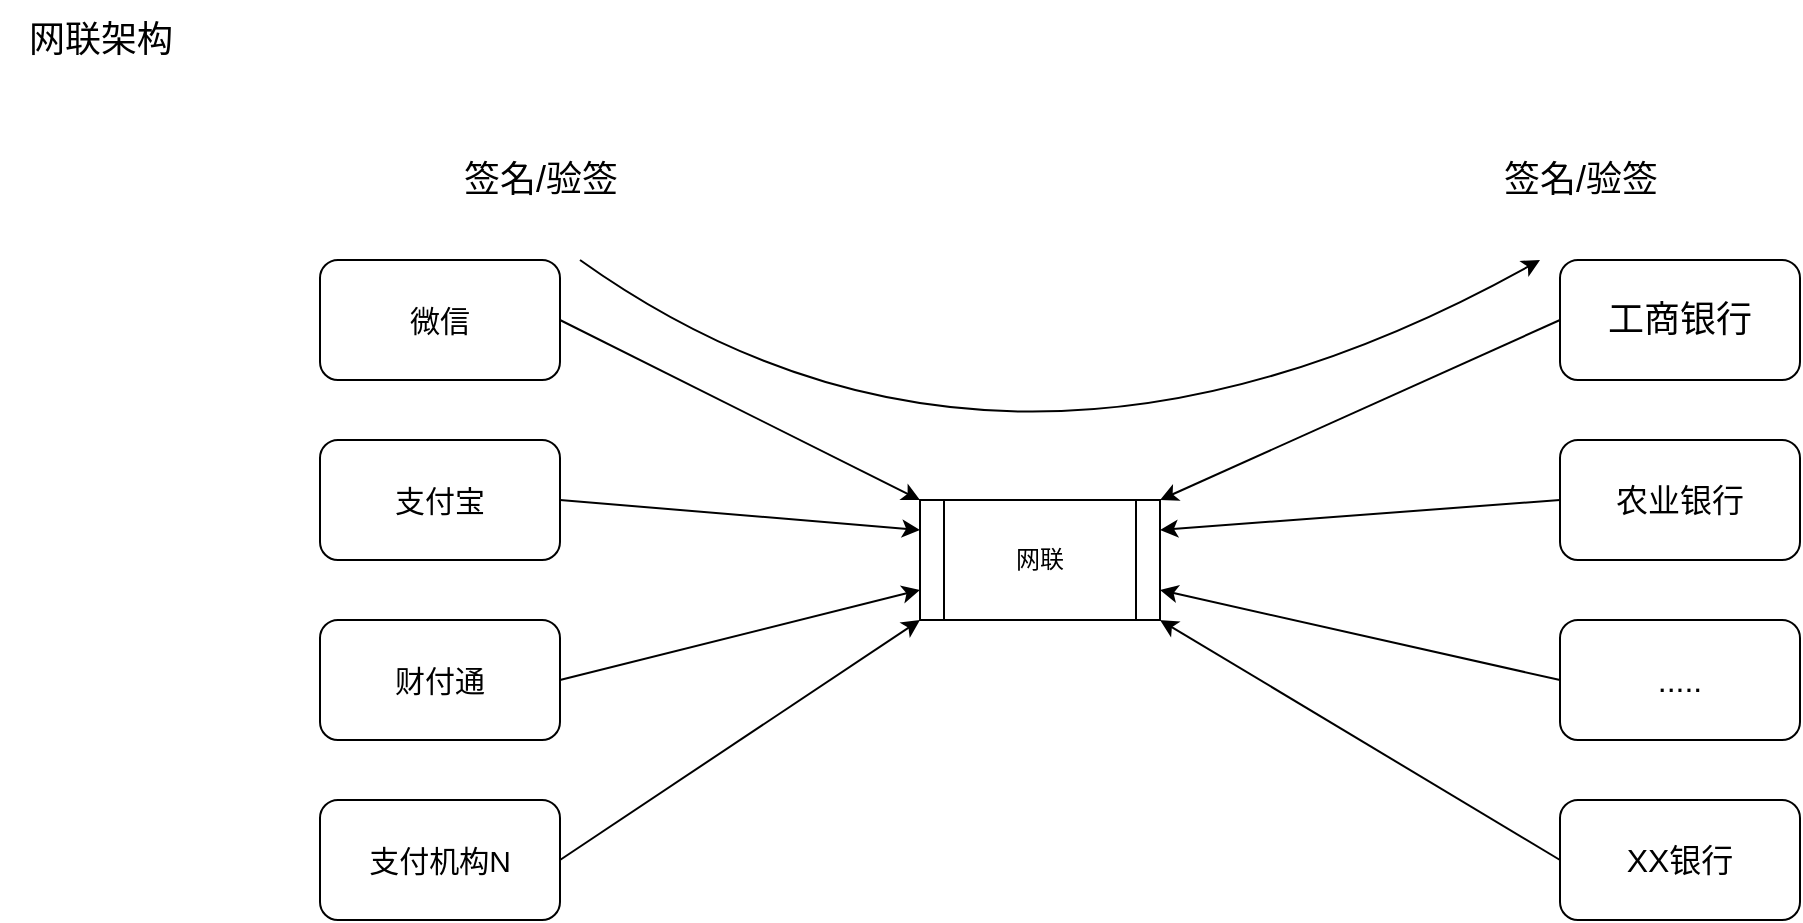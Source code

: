 <mxfile version="20.2.7" type="github">
  <diagram id="VWgrHmdWfaA8KPChEYS9" name="第 1 页">
    <mxGraphModel dx="1038" dy="579" grid="1" gridSize="10" guides="1" tooltips="1" connect="1" arrows="1" fold="1" page="1" pageScale="1" pageWidth="827" pageHeight="1169" math="0" shadow="0">
      <root>
        <mxCell id="0" />
        <mxCell id="1" parent="0" />
        <mxCell id="Yk_RHo1MLQiUliL3I08V-2" value="&lt;font style=&quot;font-size: 15px;&quot;&gt;微信&lt;/font&gt;" style="rounded=1;whiteSpace=wrap;html=1;" vertex="1" parent="1">
          <mxGeometry x="170" y="140" width="120" height="60" as="geometry" />
        </mxCell>
        <mxCell id="Yk_RHo1MLQiUliL3I08V-8" value="&lt;font style=&quot;font-size: 15px;&quot;&gt;支付宝&lt;/font&gt;" style="rounded=1;whiteSpace=wrap;html=1;" vertex="1" parent="1">
          <mxGeometry x="170" y="230" width="120" height="60" as="geometry" />
        </mxCell>
        <mxCell id="Yk_RHo1MLQiUliL3I08V-9" value="&lt;font style=&quot;font-size: 15px;&quot;&gt;财付通&lt;/font&gt;" style="rounded=1;whiteSpace=wrap;html=1;" vertex="1" parent="1">
          <mxGeometry x="170" y="320" width="120" height="60" as="geometry" />
        </mxCell>
        <mxCell id="Yk_RHo1MLQiUliL3I08V-10" value="&lt;font style=&quot;font-size: 15px;&quot;&gt;支付机构N&lt;/font&gt;" style="rounded=1;whiteSpace=wrap;html=1;" vertex="1" parent="1">
          <mxGeometry x="170" y="410" width="120" height="60" as="geometry" />
        </mxCell>
        <mxCell id="Yk_RHo1MLQiUliL3I08V-11" value="&lt;font style=&quot;font-size: 18px;&quot;&gt;工商银行&lt;/font&gt;" style="rounded=1;whiteSpace=wrap;html=1;" vertex="1" parent="1">
          <mxGeometry x="790" y="140" width="120" height="60" as="geometry" />
        </mxCell>
        <mxCell id="Yk_RHo1MLQiUliL3I08V-12" value="&lt;font size=&quot;3&quot;&gt;农业银行&lt;/font&gt;" style="rounded=1;whiteSpace=wrap;html=1;" vertex="1" parent="1">
          <mxGeometry x="790" y="230" width="120" height="60" as="geometry" />
        </mxCell>
        <mxCell id="Yk_RHo1MLQiUliL3I08V-13" value="&lt;font size=&quot;3&quot;&gt;.....&lt;/font&gt;" style="rounded=1;whiteSpace=wrap;html=1;" vertex="1" parent="1">
          <mxGeometry x="790" y="320" width="120" height="60" as="geometry" />
        </mxCell>
        <mxCell id="Yk_RHo1MLQiUliL3I08V-14" value="&lt;font size=&quot;3&quot;&gt;XX银行&lt;/font&gt;" style="rounded=1;whiteSpace=wrap;html=1;" vertex="1" parent="1">
          <mxGeometry x="790" y="410" width="120" height="60" as="geometry" />
        </mxCell>
        <mxCell id="Yk_RHo1MLQiUliL3I08V-15" value="网联" style="shape=process;whiteSpace=wrap;html=1;backgroundOutline=1;" vertex="1" parent="1">
          <mxGeometry x="470" y="260" width="120" height="60" as="geometry" />
        </mxCell>
        <mxCell id="Yk_RHo1MLQiUliL3I08V-17" value="" style="endArrow=classic;html=1;rounded=0;fontSize=15;entryX=0;entryY=1;entryDx=0;entryDy=0;" edge="1" parent="1" target="Yk_RHo1MLQiUliL3I08V-15">
          <mxGeometry width="50" height="50" relative="1" as="geometry">
            <mxPoint x="290" y="440" as="sourcePoint" />
            <mxPoint x="340" y="390" as="targetPoint" />
          </mxGeometry>
        </mxCell>
        <mxCell id="Yk_RHo1MLQiUliL3I08V-18" value="" style="endArrow=classic;html=1;rounded=0;fontSize=15;entryX=0;entryY=0.75;entryDx=0;entryDy=0;exitX=1;exitY=0.5;exitDx=0;exitDy=0;" edge="1" parent="1" source="Yk_RHo1MLQiUliL3I08V-9" target="Yk_RHo1MLQiUliL3I08V-15">
          <mxGeometry width="50" height="50" relative="1" as="geometry">
            <mxPoint x="520" y="370" as="sourcePoint" />
            <mxPoint x="570" y="320" as="targetPoint" />
          </mxGeometry>
        </mxCell>
        <mxCell id="Yk_RHo1MLQiUliL3I08V-19" value="" style="endArrow=classic;html=1;rounded=0;fontSize=15;exitX=1;exitY=0.5;exitDx=0;exitDy=0;entryX=0;entryY=0.25;entryDx=0;entryDy=0;" edge="1" parent="1" source="Yk_RHo1MLQiUliL3I08V-8" target="Yk_RHo1MLQiUliL3I08V-15">
          <mxGeometry width="50" height="50" relative="1" as="geometry">
            <mxPoint x="520" y="370" as="sourcePoint" />
            <mxPoint x="570" y="320" as="targetPoint" />
          </mxGeometry>
        </mxCell>
        <mxCell id="Yk_RHo1MLQiUliL3I08V-20" value="" style="endArrow=classic;html=1;rounded=0;fontSize=15;exitX=1;exitY=0.5;exitDx=0;exitDy=0;entryX=0;entryY=0;entryDx=0;entryDy=0;" edge="1" parent="1" source="Yk_RHo1MLQiUliL3I08V-2" target="Yk_RHo1MLQiUliL3I08V-15">
          <mxGeometry width="50" height="50" relative="1" as="geometry">
            <mxPoint x="520" y="370" as="sourcePoint" />
            <mxPoint x="570" y="320" as="targetPoint" />
          </mxGeometry>
        </mxCell>
        <mxCell id="Yk_RHo1MLQiUliL3I08V-21" value="" style="endArrow=classic;html=1;rounded=0;fontSize=15;exitX=0;exitY=0.5;exitDx=0;exitDy=0;entryX=1;entryY=1;entryDx=0;entryDy=0;" edge="1" parent="1" source="Yk_RHo1MLQiUliL3I08V-14" target="Yk_RHo1MLQiUliL3I08V-15">
          <mxGeometry width="50" height="50" relative="1" as="geometry">
            <mxPoint x="640" y="380" as="sourcePoint" />
            <mxPoint x="690" y="330" as="targetPoint" />
          </mxGeometry>
        </mxCell>
        <mxCell id="Yk_RHo1MLQiUliL3I08V-23" value="" style="endArrow=classic;html=1;rounded=0;fontSize=15;exitX=0;exitY=0.5;exitDx=0;exitDy=0;entryX=1;entryY=0.75;entryDx=0;entryDy=0;" edge="1" parent="1" source="Yk_RHo1MLQiUliL3I08V-13" target="Yk_RHo1MLQiUliL3I08V-15">
          <mxGeometry width="50" height="50" relative="1" as="geometry">
            <mxPoint x="790" y="440" as="sourcePoint" />
            <mxPoint x="690" y="330" as="targetPoint" />
          </mxGeometry>
        </mxCell>
        <mxCell id="Yk_RHo1MLQiUliL3I08V-24" value="" style="endArrow=classic;html=1;rounded=0;fontSize=15;exitX=0;exitY=0.5;exitDx=0;exitDy=0;entryX=1;entryY=0.25;entryDx=0;entryDy=0;" edge="1" parent="1" source="Yk_RHo1MLQiUliL3I08V-12" target="Yk_RHo1MLQiUliL3I08V-15">
          <mxGeometry width="50" height="50" relative="1" as="geometry">
            <mxPoint x="790" y="440" as="sourcePoint" />
            <mxPoint x="690" y="330" as="targetPoint" />
          </mxGeometry>
        </mxCell>
        <mxCell id="Yk_RHo1MLQiUliL3I08V-25" value="" style="endArrow=classic;html=1;rounded=0;fontSize=15;exitX=0;exitY=0.5;exitDx=0;exitDy=0;entryX=1;entryY=0;entryDx=0;entryDy=0;" edge="1" parent="1" source="Yk_RHo1MLQiUliL3I08V-11" target="Yk_RHo1MLQiUliL3I08V-15">
          <mxGeometry width="50" height="50" relative="1" as="geometry">
            <mxPoint x="510" y="330" as="sourcePoint" />
            <mxPoint x="560" y="280" as="targetPoint" />
          </mxGeometry>
        </mxCell>
        <mxCell id="Yk_RHo1MLQiUliL3I08V-26" value="" style="curved=1;endArrow=classic;html=1;rounded=0;fontSize=18;" edge="1" parent="1">
          <mxGeometry width="50" height="50" relative="1" as="geometry">
            <mxPoint x="300" y="140" as="sourcePoint" />
            <mxPoint x="780" y="140" as="targetPoint" />
            <Array as="points">
              <mxPoint x="510" y="290" />
            </Array>
          </mxGeometry>
        </mxCell>
        <mxCell id="Yk_RHo1MLQiUliL3I08V-28" value="签名/验签" style="text;html=1;align=center;verticalAlign=middle;resizable=0;points=[];autosize=1;strokeColor=none;fillColor=none;fontSize=18;" vertex="1" parent="1">
          <mxGeometry x="230" y="80" width="100" height="40" as="geometry" />
        </mxCell>
        <mxCell id="Yk_RHo1MLQiUliL3I08V-30" value="签名/验签" style="text;html=1;align=center;verticalAlign=middle;resizable=0;points=[];autosize=1;strokeColor=none;fillColor=none;fontSize=18;" vertex="1" parent="1">
          <mxGeometry x="750" y="80" width="100" height="40" as="geometry" />
        </mxCell>
        <mxCell id="Yk_RHo1MLQiUliL3I08V-31" value="网联架构" style="text;html=1;align=center;verticalAlign=middle;resizable=0;points=[];autosize=1;strokeColor=none;fillColor=none;fontSize=18;" vertex="1" parent="1">
          <mxGeometry x="10" y="10" width="100" height="40" as="geometry" />
        </mxCell>
      </root>
    </mxGraphModel>
  </diagram>
</mxfile>
